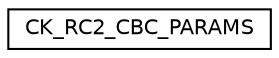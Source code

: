 digraph "Graphical Class Hierarchy"
{
  edge [fontname="Helvetica",fontsize="10",labelfontname="Helvetica",labelfontsize="10"];
  node [fontname="Helvetica",fontsize="10",shape=record];
  rankdir="LR";
  Node0 [label="CK_RC2_CBC_PARAMS",height=0.2,width=0.4,color="black", fillcolor="white", style="filled",URL="$struct_c_k___r_c2___c_b_c___p_a_r_a_m_s.html"];
}
